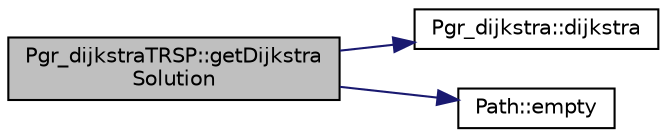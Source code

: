 digraph "Pgr_dijkstraTRSP::getDijkstraSolution"
{
  edge [fontname="Helvetica",fontsize="10",labelfontname="Helvetica",labelfontsize="10"];
  node [fontname="Helvetica",fontsize="10",shape=record];
  rankdir="LR";
  Node1 [label="Pgr_dijkstraTRSP::getDijkstra\lSolution",height=0.2,width=0.4,color="black", fillcolor="grey75", style="filled" fontcolor="black"];
  Node1 -> Node2 [color="midnightblue",fontsize="10",style="solid",fontname="Helvetica"];
  Node2 [label="Pgr_dijkstra::dijkstra",height=0.2,width=0.4,color="black", fillcolor="white", style="filled",URL="$classPgr__dijkstra.html#a78d6855cf47cb741d8baff32e7cdfe54",tooltip="one to one "];
  Node1 -> Node3 [color="midnightblue",fontsize="10",style="solid",fontname="Helvetica"];
  Node3 [label="Path::empty",height=0.2,width=0.4,color="black", fillcolor="white", style="filled",URL="$classPath.html#ad413fcb7c6c703e711d4be9b8cf91bf4"];
}
